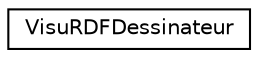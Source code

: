 digraph "Graphical Class Hierarchy"
{
  edge [fontname="Helvetica",fontsize="10",labelfontname="Helvetica",labelfontsize="10"];
  node [fontname="Helvetica",fontsize="10",shape=record];
  rankdir="LR";
  Node1 [label="VisuRDFDessinateur",height=0.2,width=0.4,color="black", fillcolor="white", style="filled",URL="$class_visu_r_d_f_dessinateur.html"];
}
